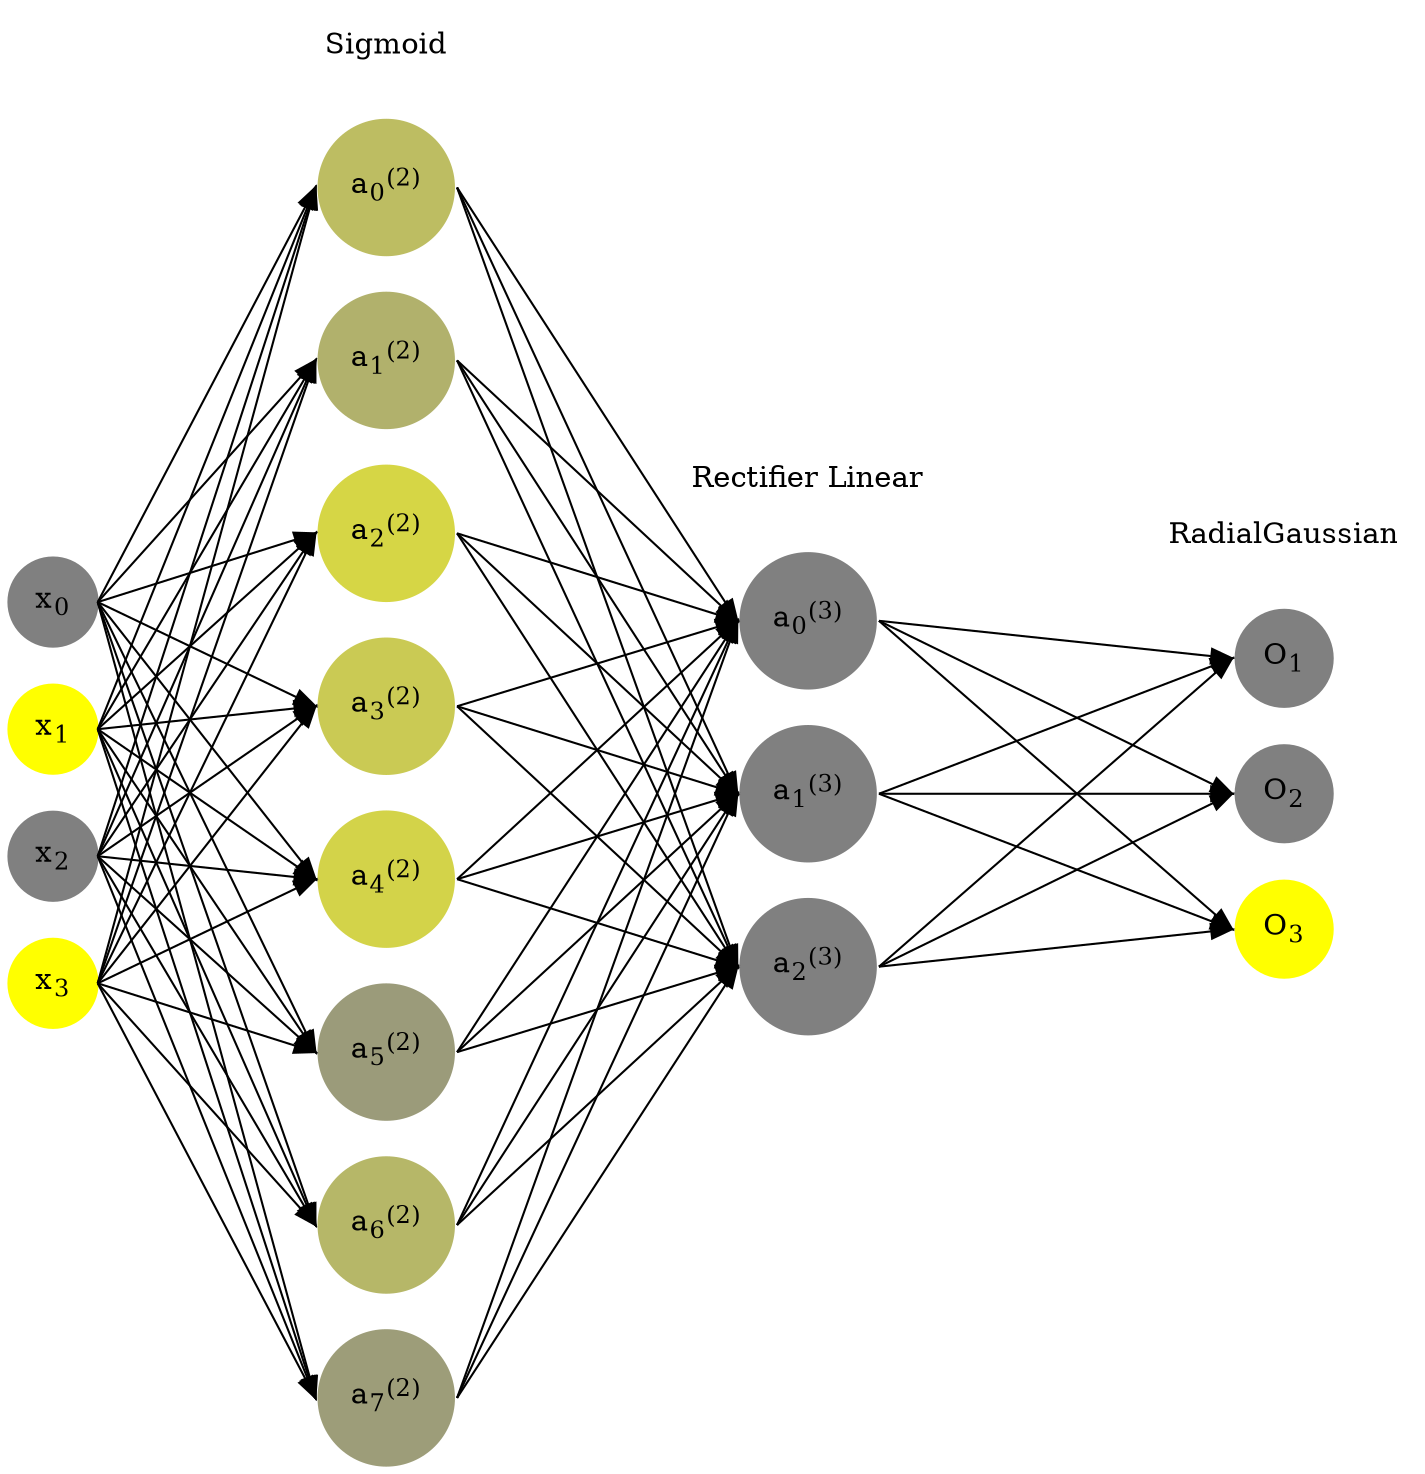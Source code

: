 digraph G {
	rankdir = LR;
	splines=false;
	edge[style=invis];
	ranksep= 1.4;
	{
	node [shape=circle, color="0.1667, 0.0, 0.5", style=filled, fillcolor="0.1667, 0.0, 0.5"];
	x0 [label=<x<sub>0</sub>>];
	}
	{
	node [shape=circle, color="0.1667, 1.0, 1.0", style=filled, fillcolor="0.1667, 1.0, 1.0"];
	x1 [label=<x<sub>1</sub>>];
	}
	{
	node [shape=circle, color="0.1667, 0.0, 0.5", style=filled, fillcolor="0.1667, 0.0, 0.5"];
	x2 [label=<x<sub>2</sub>>];
	}
	{
	node [shape=circle, color="0.1667, 1.0, 1.0", style=filled, fillcolor="0.1667, 1.0, 1.0"];
	x3 [label=<x<sub>3</sub>>];
	}
	{
	node [shape=circle, color="0.1667, 0.483090, 0.741545", style=filled, fillcolor="0.1667, 0.483090, 0.741545"];
	a02 [label=<a<sub>0</sub><sup>(2)</sup>>];
	}
	{
	node [shape=circle, color="0.1667, 0.389474, 0.694737", style=filled, fillcolor="0.1667, 0.389474, 0.694737"];
	a12 [label=<a<sub>1</sub><sup>(2)</sup>>];
	}
	{
	node [shape=circle, color="0.1667, 0.674664, 0.837332", style=filled, fillcolor="0.1667, 0.674664, 0.837332"];
	a22 [label=<a<sub>2</sub><sup>(2)</sup>>];
	}
	{
	node [shape=circle, color="0.1667, 0.585243, 0.792622", style=filled, fillcolor="0.1667, 0.585243, 0.792622"];
	a32 [label=<a<sub>3</sub><sup>(2)</sup>>];
	}
	{
	node [shape=circle, color="0.1667, 0.654315, 0.827157", style=filled, fillcolor="0.1667, 0.654315, 0.827157"];
	a42 [label=<a<sub>4</sub><sup>(2)</sup>>];
	}
	{
	node [shape=circle, color="0.1667, 0.215271, 0.607635", style=filled, fillcolor="0.1667, 0.215271, 0.607635"];
	a52 [label=<a<sub>5</sub><sup>(2)</sup>>];
	}
	{
	node [shape=circle, color="0.1667, 0.429711, 0.714856", style=filled, fillcolor="0.1667, 0.429711, 0.714856"];
	a62 [label=<a<sub>6</sub><sup>(2)</sup>>];
	}
	{
	node [shape=circle, color="0.1667, 0.227154, 0.613577", style=filled, fillcolor="0.1667, 0.227154, 0.613577"];
	a72 [label=<a<sub>7</sub><sup>(2)</sup>>];
	}
	{
	node [shape=circle, color="0.1667, 0.000000, 0.500000", style=filled, fillcolor="0.1667, 0.000000, 0.500000"];
	a03 [label=<a<sub>0</sub><sup>(3)</sup>>];
	}
	{
	node [shape=circle, color="0.1667, 0.000000, 0.500000", style=filled, fillcolor="0.1667, 0.000000, 0.500000"];
	a13 [label=<a<sub>1</sub><sup>(3)</sup>>];
	}
	{
	node [shape=circle, color="0.1667, 0.000000, 0.500000", style=filled, fillcolor="0.1667, 0.000000, 0.500000"];
	a23 [label=<a<sub>2</sub><sup>(3)</sup>>];
	}
	{
	node [shape=circle, color="0.1667, 0.0, 0.5", style=filled, fillcolor="0.1667, 0.0, 0.5"];
	O1 [label=<O<sub>1</sub>>];
	}
	{
	node [shape=circle, color="0.1667, 0.0, 0.5", style=filled, fillcolor="0.1667, 0.0, 0.5"];
	O2 [label=<O<sub>2</sub>>];
	}
	{
	node [shape=circle, color="0.1667, 1.0, 1.0", style=filled, fillcolor="0.1667, 1.0, 1.0"];
	O3 [label=<O<sub>3</sub>>];
	}
	{
	rank=same;
	x0->x1->x2->x3;
	}
	{
	rank=same;
	a02->a12->a22->a32->a42->a52->a62->a72;
	}
	{
	rank=same;
	a03->a13->a23;
	}
	{
	rank=same;
	O1->O2->O3;
	}
	l1 [shape=plaintext,label="Sigmoid"];
	l1->a02;
	{rank=same; l1;a02};
	l2 [shape=plaintext,label="Rectifier Linear"];
	l2->a03;
	{rank=same; l2;a03};
	l3 [shape=plaintext,label="RadialGaussian"];
	l3->O1;
	{rank=same; l3;O1};
edge[style=solid, tailport=e, headport=w];
	{x0;x1;x2;x3} -> {a02;a12;a22;a32;a42;a52;a62;a72};
	{a02;a12;a22;a32;a42;a52;a62;a72} -> {a03;a13;a23};
	{a03;a13;a23} -> {O1,O2,O3};
}